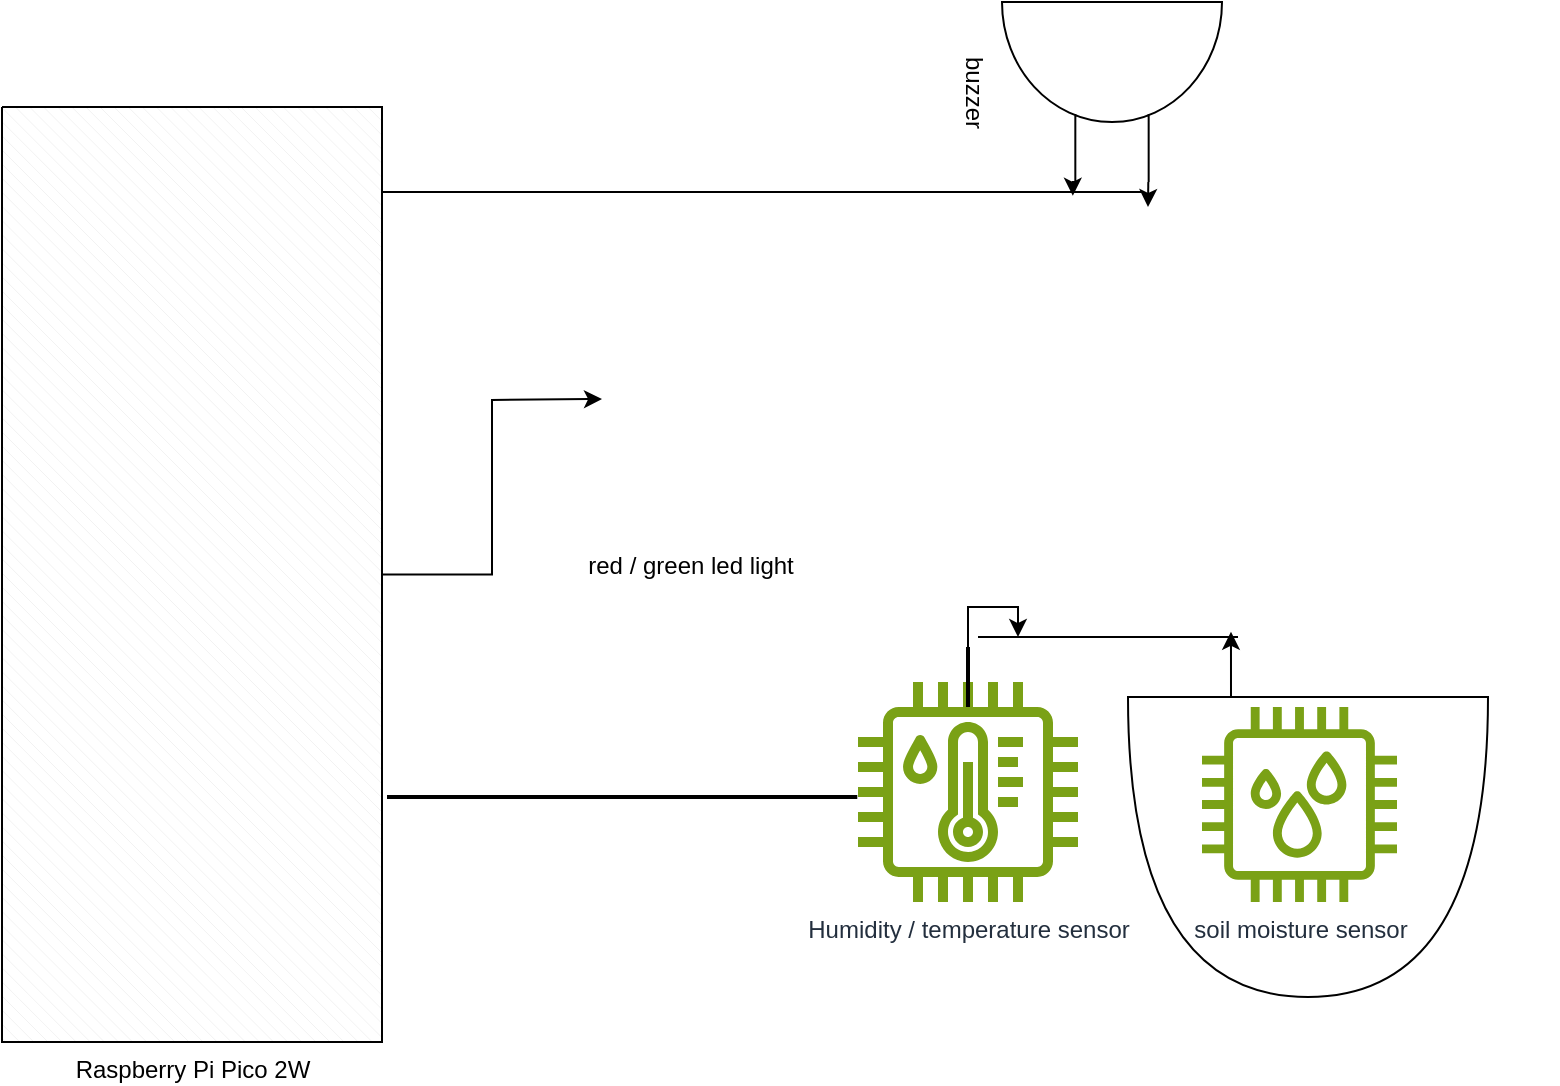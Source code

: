 <mxfile version="27.0.5">
  <diagram name="Page-1" id="GtVazcyPuwnAEFt3X6vV">
    <mxGraphModel dx="1042" dy="527" grid="1" gridSize="10" guides="1" tooltips="1" connect="1" arrows="1" fold="1" page="1" pageScale="1" pageWidth="827" pageHeight="1169" math="0" shadow="0">
      <root>
        <mxCell id="0" />
        <mxCell id="1" parent="0" />
        <mxCell id="4jDkEFGBAGBPnvT--8wK-1" value="" style="shape=or;whiteSpace=wrap;html=1;rotation=90;" parent="1" vertex="1">
          <mxGeometry x="608" y="362.5" width="150" height="180" as="geometry" />
        </mxCell>
        <mxCell id="4jDkEFGBAGBPnvT--8wK-4" value="" style="shape=image;html=1;verticalAlign=top;verticalLabelPosition=bottom;labelBackgroundColor=#ffffff;imageAspect=0;aspect=fixed;image=https://cdn1.iconfinder.com/data/icons/unicons-line-vol-3/24/flower-128.png" parent="1" vertex="1">
          <mxGeometry x="640" y="222.5" width="168" height="168" as="geometry" />
        </mxCell>
        <mxCell id="4jDkEFGBAGBPnvT--8wK-6" value="Humidity / temperature sensor" style="sketch=0;outlineConnect=0;fontColor=#232F3E;gradientColor=none;fillColor=#7AA116;strokeColor=none;dashed=0;verticalLabelPosition=bottom;verticalAlign=top;align=center;html=1;fontSize=12;fontStyle=0;aspect=fixed;pointerEvents=1;shape=mxgraph.aws4.iot_thing_temperature_humidity_sensor;" parent="1" vertex="1">
          <mxGeometry x="458" y="370" width="110" height="110" as="geometry" />
        </mxCell>
        <mxCell id="4jDkEFGBAGBPnvT--8wK-27" style="edgeStyle=orthogonalEdgeStyle;rounded=0;orthogonalLoop=1;jettySize=auto;html=1;exitX=1;exitY=0.5;exitDx=0;exitDy=0;exitPerimeter=0;entryX=0;entryY=0.5;entryDx=0;entryDy=0;" parent="1" source="4jDkEFGBAGBPnvT--8wK-7" edge="1">
          <mxGeometry relative="1" as="geometry">
            <mxPoint x="330" y="228.5" as="targetPoint" />
          </mxGeometry>
        </mxCell>
        <mxCell id="4jDkEFGBAGBPnvT--8wK-7" value="Raspberry Pi Pico 2W" style="verticalLabelPosition=bottom;verticalAlign=top;html=1;shape=mxgraph.basic.patternFillRect;fillStyle=diagRev;step=5;fillStrokeWidth=0.2;fillStrokeColor=#dddddd;" parent="1" vertex="1">
          <mxGeometry x="30" y="82.5" width="190" height="467.5" as="geometry" />
        </mxCell>
        <mxCell id="4jDkEFGBAGBPnvT--8wK-10" style="edgeStyle=orthogonalEdgeStyle;rounded=0;orthogonalLoop=1;jettySize=auto;html=1;exitX=1;exitY=0.335;exitDx=0;exitDy=0;exitPerimeter=0;" parent="1" source="4jDkEFGBAGBPnvT--8wK-8" edge="1">
          <mxGeometry relative="1" as="geometry">
            <mxPoint x="603" y="132.5" as="targetPoint" />
          </mxGeometry>
        </mxCell>
        <mxCell id="4jDkEFGBAGBPnvT--8wK-8" value="buzzer" style="pointerEvents=1;verticalLabelPosition=bottom;shadow=0;dashed=0;align=center;html=1;verticalAlign=top;shape=mxgraph.electrical.electro-mechanical.buzzer;rotation=90;" parent="1" vertex="1">
          <mxGeometry x="540" y="20" width="90" height="110" as="geometry" />
        </mxCell>
        <mxCell id="4jDkEFGBAGBPnvT--8wK-9" value="" style="line;strokeWidth=1;rotatable=0;dashed=0;labelPosition=right;align=left;verticalAlign=middle;spacingTop=0;spacingLeft=6;points=[];portConstraint=eastwest;" parent="1" vertex="1">
          <mxGeometry x="220" y="120" width="380" height="10" as="geometry" />
        </mxCell>
        <mxCell id="4jDkEFGBAGBPnvT--8wK-11" style="edgeStyle=orthogonalEdgeStyle;rounded=0;orthogonalLoop=1;jettySize=auto;html=1;exitX=1;exitY=0.665;exitDx=0;exitDy=0;exitPerimeter=0;entryX=0.909;entryY=0.69;entryDx=0;entryDy=0;entryPerimeter=0;" parent="1" source="4jDkEFGBAGBPnvT--8wK-8" target="4jDkEFGBAGBPnvT--8wK-9" edge="1">
          <mxGeometry relative="1" as="geometry" />
        </mxCell>
        <mxCell id="4jDkEFGBAGBPnvT--8wK-13" value="" style="line;strokeWidth=2;direction=south;html=1;rotation=90;" parent="1" vertex="1">
          <mxGeometry x="335.07" y="309.94" width="10" height="235.13" as="geometry" />
        </mxCell>
        <mxCell id="4jDkEFGBAGBPnvT--8wK-18" value="" style="line;strokeWidth=1;rotatable=0;dashed=0;labelPosition=right;align=left;verticalAlign=middle;spacingTop=0;spacingLeft=6;points=[];portConstraint=eastwest;" parent="1" vertex="1">
          <mxGeometry x="518" y="342.5" width="130" height="10" as="geometry" />
        </mxCell>
        <mxCell id="4jDkEFGBAGBPnvT--8wK-20" style="edgeStyle=orthogonalEdgeStyle;rounded=0;orthogonalLoop=1;jettySize=auto;html=1;exitX=0;exitY=0.75;exitDx=0;exitDy=0;exitPerimeter=0;entryX=0.973;entryY=0.24;entryDx=0;entryDy=0;entryPerimeter=0;" parent="1" source="4jDkEFGBAGBPnvT--8wK-1" target="4jDkEFGBAGBPnvT--8wK-18" edge="1">
          <mxGeometry relative="1" as="geometry" />
        </mxCell>
        <mxCell id="4jDkEFGBAGBPnvT--8wK-24" value="" style="edgeStyle=orthogonalEdgeStyle;rounded=0;orthogonalLoop=1;jettySize=auto;html=1;" parent="1" source="4jDkEFGBAGBPnvT--8wK-22" target="4jDkEFGBAGBPnvT--8wK-18" edge="1">
          <mxGeometry relative="1" as="geometry" />
        </mxCell>
        <mxCell id="4jDkEFGBAGBPnvT--8wK-22" value="" style="line;strokeWidth=2;direction=south;html=1;" parent="1" vertex="1">
          <mxGeometry x="508" y="352.5" width="10" height="30" as="geometry" />
        </mxCell>
        <mxCell id="BxhmORidqIXCno2j9P2m-1" value="soil moisture sensor" style="sketch=0;outlineConnect=0;fontColor=#232F3E;gradientColor=none;fillColor=#7AA116;strokeColor=none;dashed=0;verticalLabelPosition=bottom;verticalAlign=top;align=center;html=1;fontSize=12;fontStyle=0;aspect=fixed;pointerEvents=1;shape=mxgraph.aws4.iot_thing_humidity_sensor;" parent="1" vertex="1">
          <mxGeometry x="630" y="382.5" width="97.5" height="97.5" as="geometry" />
        </mxCell>
        <mxCell id="2x3R3zZgIAtM2Q85tvwC-1" value="red / green led light" style="shape=image;html=1;verticalAlign=top;verticalLabelPosition=bottom;labelBackgroundColor=#ffffff;imageAspect=0;aspect=fixed;image=https://cdn3.iconfinder.com/data/icons/energy-and-power-glyph-24-px/24/Lamp_electric_light_led_bulb_light_bulb_luminaire-128.png" vertex="1" parent="1">
          <mxGeometry x="310" y="170" width="128" height="128" as="geometry" />
        </mxCell>
      </root>
    </mxGraphModel>
  </diagram>
</mxfile>
